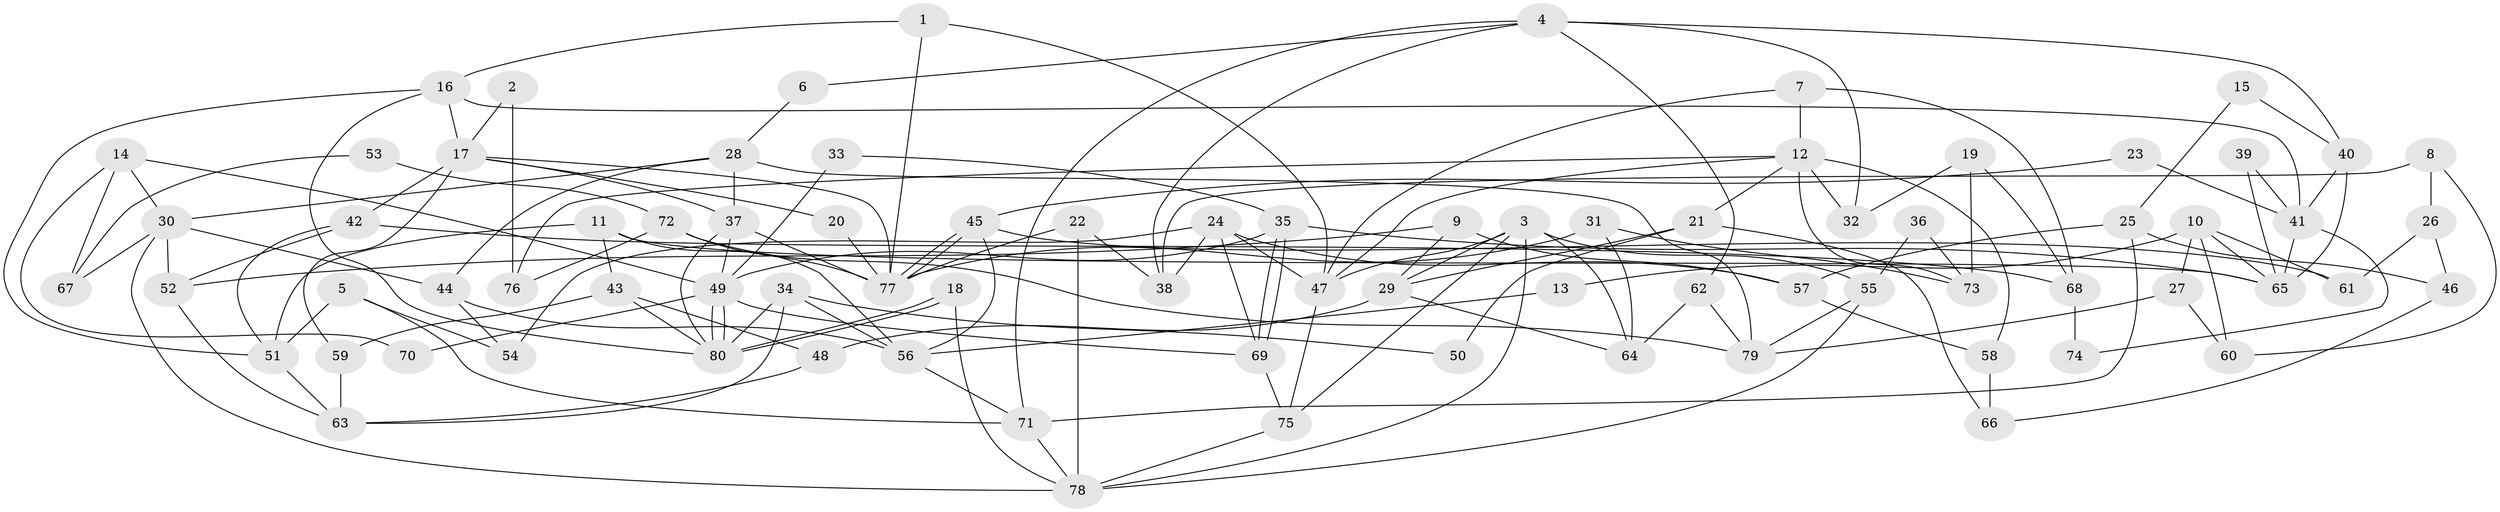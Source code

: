 // coarse degree distribution, {10: 0.0625, 8: 0.125, 16: 0.03125, 3: 0.1875, 11: 0.0625, 7: 0.0625, 6: 0.0625, 5: 0.125, 2: 0.125, 4: 0.15625}
// Generated by graph-tools (version 1.1) at 2025/18/03/04/25 18:18:59]
// undirected, 80 vertices, 160 edges
graph export_dot {
graph [start="1"]
  node [color=gray90,style=filled];
  1;
  2;
  3;
  4;
  5;
  6;
  7;
  8;
  9;
  10;
  11;
  12;
  13;
  14;
  15;
  16;
  17;
  18;
  19;
  20;
  21;
  22;
  23;
  24;
  25;
  26;
  27;
  28;
  29;
  30;
  31;
  32;
  33;
  34;
  35;
  36;
  37;
  38;
  39;
  40;
  41;
  42;
  43;
  44;
  45;
  46;
  47;
  48;
  49;
  50;
  51;
  52;
  53;
  54;
  55;
  56;
  57;
  58;
  59;
  60;
  61;
  62;
  63;
  64;
  65;
  66;
  67;
  68;
  69;
  70;
  71;
  72;
  73;
  74;
  75;
  76;
  77;
  78;
  79;
  80;
  1 -- 77;
  1 -- 16;
  1 -- 47;
  2 -- 76;
  2 -- 17;
  3 -- 55;
  3 -- 47;
  3 -- 29;
  3 -- 64;
  3 -- 75;
  3 -- 78;
  4 -- 71;
  4 -- 40;
  4 -- 6;
  4 -- 32;
  4 -- 38;
  4 -- 62;
  5 -- 71;
  5 -- 54;
  5 -- 51;
  6 -- 28;
  7 -- 47;
  7 -- 12;
  7 -- 68;
  8 -- 38;
  8 -- 26;
  8 -- 60;
  9 -- 52;
  9 -- 29;
  9 -- 57;
  10 -- 60;
  10 -- 65;
  10 -- 13;
  10 -- 27;
  10 -- 61;
  11 -- 51;
  11 -- 56;
  11 -- 43;
  11 -- 65;
  12 -- 47;
  12 -- 32;
  12 -- 21;
  12 -- 58;
  12 -- 73;
  12 -- 76;
  13 -- 56;
  14 -- 30;
  14 -- 49;
  14 -- 67;
  14 -- 70;
  15 -- 25;
  15 -- 40;
  16 -- 17;
  16 -- 80;
  16 -- 41;
  16 -- 51;
  17 -- 37;
  17 -- 77;
  17 -- 20;
  17 -- 42;
  17 -- 59;
  18 -- 80;
  18 -- 80;
  18 -- 78;
  19 -- 68;
  19 -- 73;
  19 -- 32;
  20 -- 77;
  21 -- 29;
  21 -- 50;
  21 -- 66;
  22 -- 38;
  22 -- 77;
  22 -- 78;
  23 -- 45;
  23 -- 41;
  24 -- 69;
  24 -- 47;
  24 -- 38;
  24 -- 54;
  24 -- 57;
  25 -- 71;
  25 -- 57;
  25 -- 46;
  26 -- 46;
  26 -- 61;
  27 -- 79;
  27 -- 60;
  28 -- 37;
  28 -- 30;
  28 -- 44;
  28 -- 79;
  29 -- 48;
  29 -- 64;
  30 -- 78;
  30 -- 52;
  30 -- 44;
  30 -- 67;
  31 -- 77;
  31 -- 64;
  31 -- 73;
  33 -- 49;
  33 -- 35;
  34 -- 63;
  34 -- 80;
  34 -- 50;
  34 -- 56;
  35 -- 49;
  35 -- 69;
  35 -- 69;
  35 -- 65;
  36 -- 55;
  36 -- 73;
  37 -- 80;
  37 -- 49;
  37 -- 77;
  39 -- 41;
  39 -- 65;
  40 -- 41;
  40 -- 65;
  41 -- 65;
  41 -- 74;
  42 -- 51;
  42 -- 52;
  42 -- 68;
  43 -- 80;
  43 -- 48;
  43 -- 59;
  44 -- 54;
  44 -- 56;
  45 -- 56;
  45 -- 77;
  45 -- 77;
  45 -- 61;
  46 -- 66;
  47 -- 75;
  48 -- 63;
  49 -- 69;
  49 -- 80;
  49 -- 80;
  49 -- 70;
  51 -- 63;
  52 -- 63;
  53 -- 67;
  53 -- 72;
  55 -- 78;
  55 -- 79;
  56 -- 71;
  57 -- 58;
  58 -- 66;
  59 -- 63;
  62 -- 64;
  62 -- 79;
  68 -- 74;
  69 -- 75;
  71 -- 78;
  72 -- 77;
  72 -- 79;
  72 -- 76;
  75 -- 78;
}
